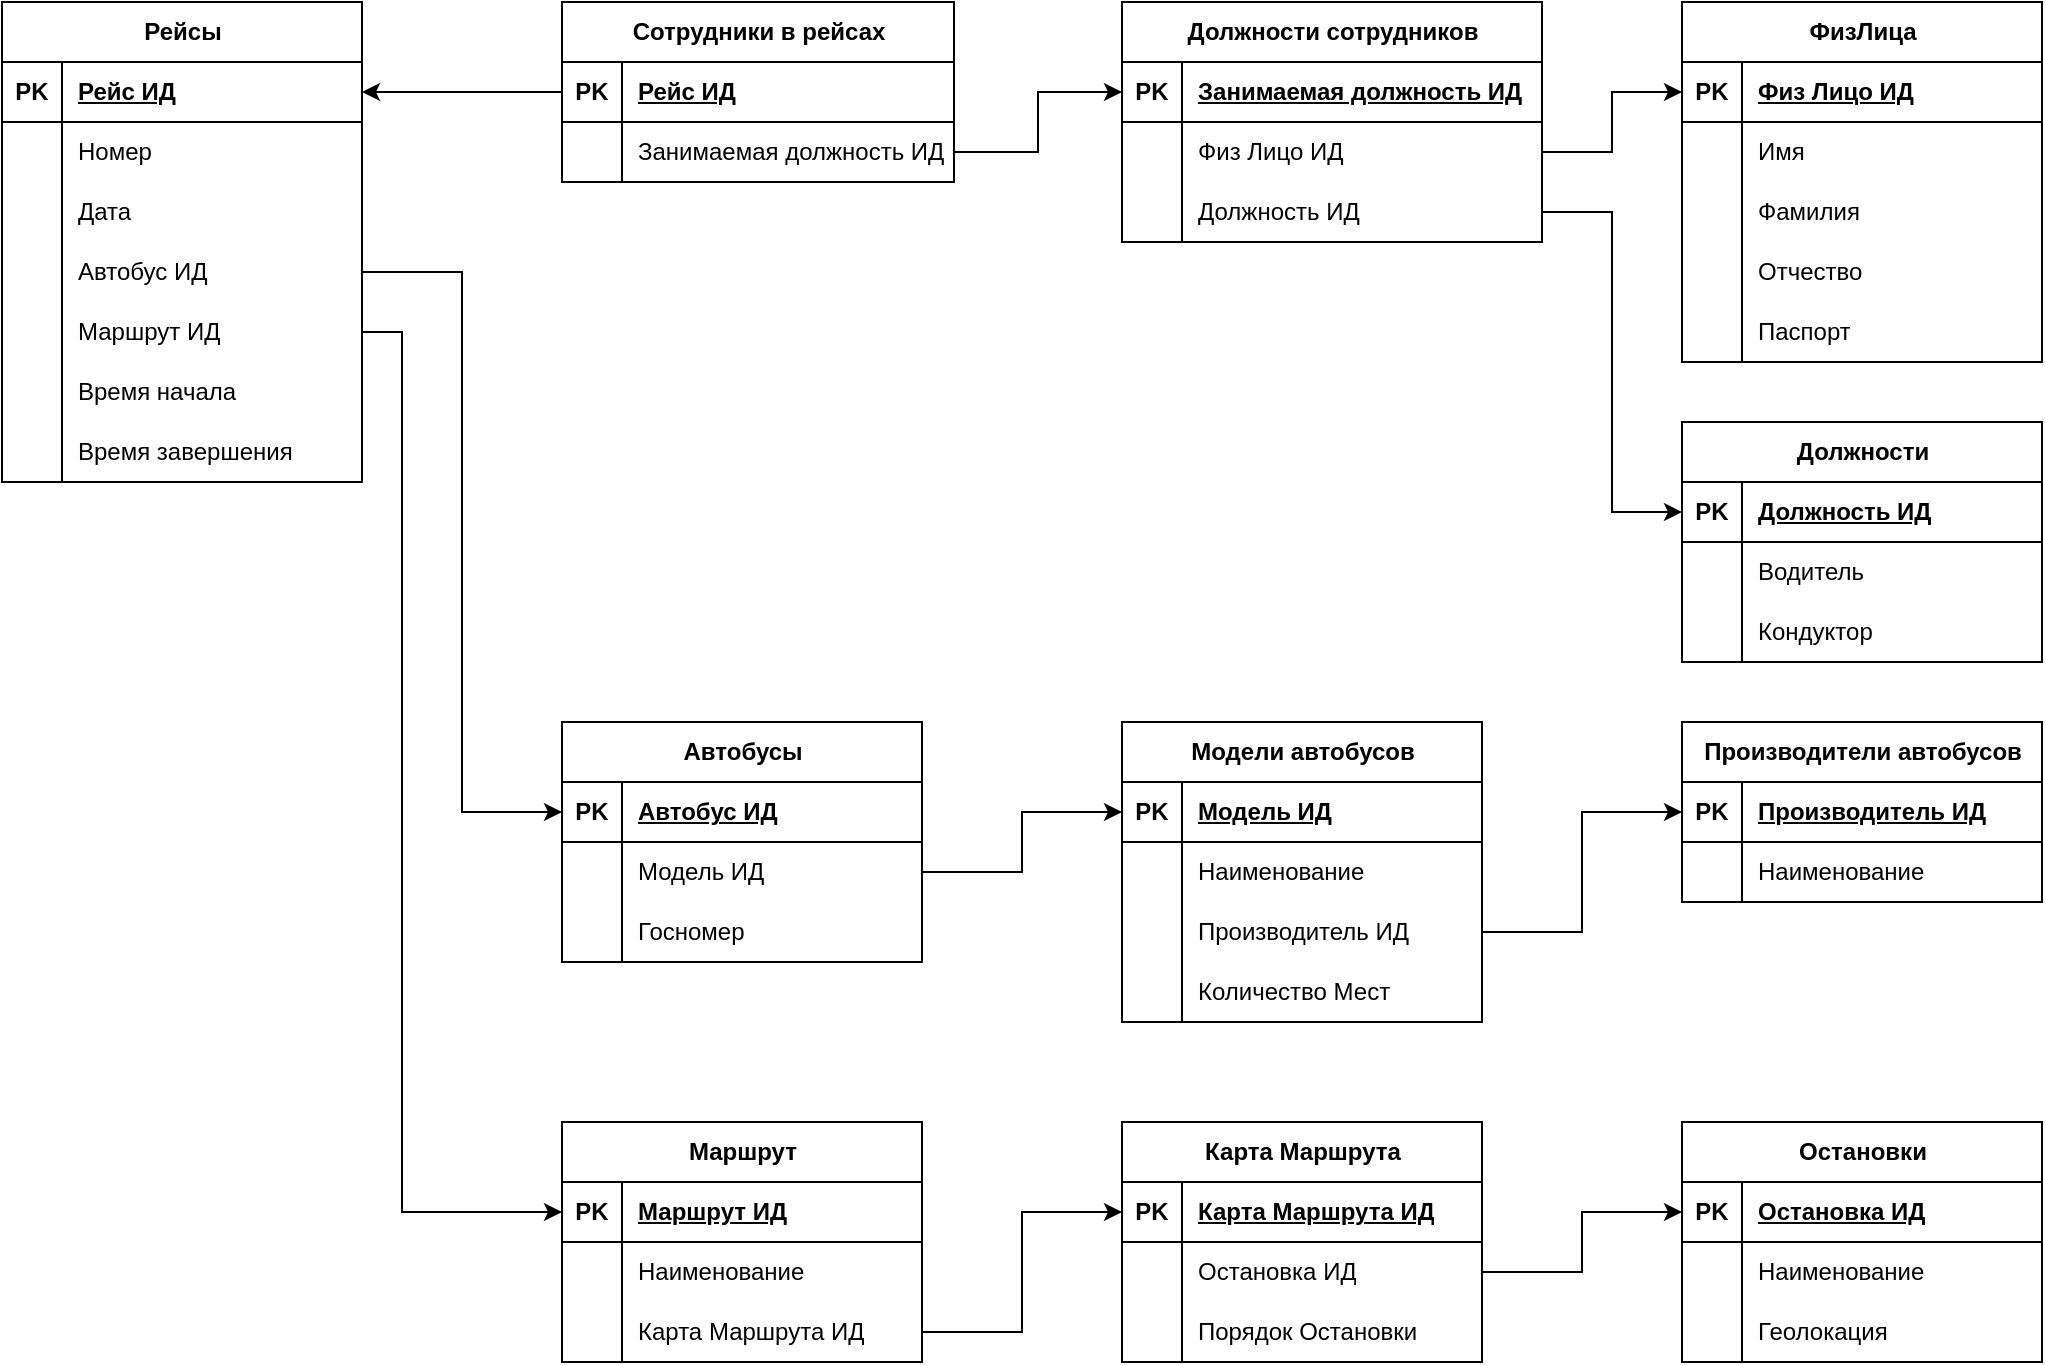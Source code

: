 <mxfile version="20.8.16" type="device"><diagram name="Страница 1" id="Lyb9Ntem3IWALzsY2za7"><mxGraphModel dx="1418" dy="828" grid="1" gridSize="10" guides="1" tooltips="1" connect="1" arrows="1" fold="1" page="1" pageScale="1" pageWidth="827" pageHeight="1169" math="0" shadow="0"><root><mxCell id="0"/><mxCell id="1" parent="0"/><mxCell id="iCgyYhSa85GqvUm29ks0-1" value="ФизЛица" style="shape=table;startSize=30;container=1;collapsible=1;childLayout=tableLayout;fixedRows=1;rowLines=0;fontStyle=1;align=center;resizeLast=1;html=1;" parent="1" vertex="1"><mxGeometry x="880" y="40" width="180" height="180" as="geometry"/></mxCell><mxCell id="iCgyYhSa85GqvUm29ks0-2" value="" style="shape=tableRow;horizontal=0;startSize=0;swimlaneHead=0;swimlaneBody=0;fillColor=none;collapsible=0;dropTarget=0;points=[[0,0.5],[1,0.5]];portConstraint=eastwest;top=0;left=0;right=0;bottom=1;" parent="iCgyYhSa85GqvUm29ks0-1" vertex="1"><mxGeometry y="30" width="180" height="30" as="geometry"/></mxCell><mxCell id="iCgyYhSa85GqvUm29ks0-3" value="PK" style="shape=partialRectangle;connectable=0;fillColor=none;top=0;left=0;bottom=0;right=0;fontStyle=1;overflow=hidden;whiteSpace=wrap;html=1;" parent="iCgyYhSa85GqvUm29ks0-2" vertex="1"><mxGeometry width="30" height="30" as="geometry"><mxRectangle width="30" height="30" as="alternateBounds"/></mxGeometry></mxCell><mxCell id="iCgyYhSa85GqvUm29ks0-4" value="Физ Лицо ИД" style="shape=partialRectangle;connectable=0;fillColor=none;top=0;left=0;bottom=0;right=0;align=left;spacingLeft=6;fontStyle=5;overflow=hidden;whiteSpace=wrap;html=1;" parent="iCgyYhSa85GqvUm29ks0-2" vertex="1"><mxGeometry x="30" width="150" height="30" as="geometry"><mxRectangle width="150" height="30" as="alternateBounds"/></mxGeometry></mxCell><mxCell id="iCgyYhSa85GqvUm29ks0-5" value="" style="shape=tableRow;horizontal=0;startSize=0;swimlaneHead=0;swimlaneBody=0;fillColor=none;collapsible=0;dropTarget=0;points=[[0,0.5],[1,0.5]];portConstraint=eastwest;top=0;left=0;right=0;bottom=0;" parent="iCgyYhSa85GqvUm29ks0-1" vertex="1"><mxGeometry y="60" width="180" height="30" as="geometry"/></mxCell><mxCell id="iCgyYhSa85GqvUm29ks0-6" value="" style="shape=partialRectangle;connectable=0;fillColor=none;top=0;left=0;bottom=0;right=0;editable=1;overflow=hidden;whiteSpace=wrap;html=1;" parent="iCgyYhSa85GqvUm29ks0-5" vertex="1"><mxGeometry width="30" height="30" as="geometry"><mxRectangle width="30" height="30" as="alternateBounds"/></mxGeometry></mxCell><mxCell id="iCgyYhSa85GqvUm29ks0-7" value="Имя" style="shape=partialRectangle;connectable=0;fillColor=none;top=0;left=0;bottom=0;right=0;align=left;spacingLeft=6;overflow=hidden;whiteSpace=wrap;html=1;" parent="iCgyYhSa85GqvUm29ks0-5" vertex="1"><mxGeometry x="30" width="150" height="30" as="geometry"><mxRectangle width="150" height="30" as="alternateBounds"/></mxGeometry></mxCell><mxCell id="iCgyYhSa85GqvUm29ks0-8" value="" style="shape=tableRow;horizontal=0;startSize=0;swimlaneHead=0;swimlaneBody=0;fillColor=none;collapsible=0;dropTarget=0;points=[[0,0.5],[1,0.5]];portConstraint=eastwest;top=0;left=0;right=0;bottom=0;" parent="iCgyYhSa85GqvUm29ks0-1" vertex="1"><mxGeometry y="90" width="180" height="30" as="geometry"/></mxCell><mxCell id="iCgyYhSa85GqvUm29ks0-9" value="" style="shape=partialRectangle;connectable=0;fillColor=none;top=0;left=0;bottom=0;right=0;editable=1;overflow=hidden;whiteSpace=wrap;html=1;" parent="iCgyYhSa85GqvUm29ks0-8" vertex="1"><mxGeometry width="30" height="30" as="geometry"><mxRectangle width="30" height="30" as="alternateBounds"/></mxGeometry></mxCell><mxCell id="iCgyYhSa85GqvUm29ks0-10" value="Фамилия" style="shape=partialRectangle;connectable=0;fillColor=none;top=0;left=0;bottom=0;right=0;align=left;spacingLeft=6;overflow=hidden;whiteSpace=wrap;html=1;" parent="iCgyYhSa85GqvUm29ks0-8" vertex="1"><mxGeometry x="30" width="150" height="30" as="geometry"><mxRectangle width="150" height="30" as="alternateBounds"/></mxGeometry></mxCell><mxCell id="iCgyYhSa85GqvUm29ks0-11" value="" style="shape=tableRow;horizontal=0;startSize=0;swimlaneHead=0;swimlaneBody=0;fillColor=none;collapsible=0;dropTarget=0;points=[[0,0.5],[1,0.5]];portConstraint=eastwest;top=0;left=0;right=0;bottom=0;" parent="iCgyYhSa85GqvUm29ks0-1" vertex="1"><mxGeometry y="120" width="180" height="30" as="geometry"/></mxCell><mxCell id="iCgyYhSa85GqvUm29ks0-12" value="" style="shape=partialRectangle;connectable=0;fillColor=none;top=0;left=0;bottom=0;right=0;editable=1;overflow=hidden;whiteSpace=wrap;html=1;" parent="iCgyYhSa85GqvUm29ks0-11" vertex="1"><mxGeometry width="30" height="30" as="geometry"><mxRectangle width="30" height="30" as="alternateBounds"/></mxGeometry></mxCell><mxCell id="iCgyYhSa85GqvUm29ks0-13" value="Отчество" style="shape=partialRectangle;connectable=0;fillColor=none;top=0;left=0;bottom=0;right=0;align=left;spacingLeft=6;overflow=hidden;whiteSpace=wrap;html=1;" parent="iCgyYhSa85GqvUm29ks0-11" vertex="1"><mxGeometry x="30" width="150" height="30" as="geometry"><mxRectangle width="150" height="30" as="alternateBounds"/></mxGeometry></mxCell><mxCell id="iCgyYhSa85GqvUm29ks0-248" value="" style="shape=tableRow;horizontal=0;startSize=0;swimlaneHead=0;swimlaneBody=0;fillColor=none;collapsible=0;dropTarget=0;points=[[0,0.5],[1,0.5]];portConstraint=eastwest;top=0;left=0;right=0;bottom=0;" parent="iCgyYhSa85GqvUm29ks0-1" vertex="1"><mxGeometry y="150" width="180" height="30" as="geometry"/></mxCell><mxCell id="iCgyYhSa85GqvUm29ks0-249" value="" style="shape=partialRectangle;connectable=0;fillColor=none;top=0;left=0;bottom=0;right=0;editable=1;overflow=hidden;whiteSpace=wrap;html=1;" parent="iCgyYhSa85GqvUm29ks0-248" vertex="1"><mxGeometry width="30" height="30" as="geometry"><mxRectangle width="30" height="30" as="alternateBounds"/></mxGeometry></mxCell><mxCell id="iCgyYhSa85GqvUm29ks0-250" value="Паспорт" style="shape=partialRectangle;connectable=0;fillColor=none;top=0;left=0;bottom=0;right=0;align=left;spacingLeft=6;overflow=hidden;whiteSpace=wrap;html=1;" parent="iCgyYhSa85GqvUm29ks0-248" vertex="1"><mxGeometry x="30" width="150" height="30" as="geometry"><mxRectangle width="150" height="30" as="alternateBounds"/></mxGeometry></mxCell><mxCell id="iCgyYhSa85GqvUm29ks0-14" value="Должности" style="shape=table;startSize=30;container=1;collapsible=1;childLayout=tableLayout;fixedRows=1;rowLines=0;fontStyle=1;align=center;resizeLast=1;html=1;" parent="1" vertex="1"><mxGeometry x="880" y="250" width="180" height="120" as="geometry"/></mxCell><mxCell id="iCgyYhSa85GqvUm29ks0-15" value="" style="shape=tableRow;horizontal=0;startSize=0;swimlaneHead=0;swimlaneBody=0;fillColor=none;collapsible=0;dropTarget=0;points=[[0,0.5],[1,0.5]];portConstraint=eastwest;top=0;left=0;right=0;bottom=1;" parent="iCgyYhSa85GqvUm29ks0-14" vertex="1"><mxGeometry y="30" width="180" height="30" as="geometry"/></mxCell><mxCell id="iCgyYhSa85GqvUm29ks0-16" value="PK" style="shape=partialRectangle;connectable=0;fillColor=none;top=0;left=0;bottom=0;right=0;fontStyle=1;overflow=hidden;whiteSpace=wrap;html=1;" parent="iCgyYhSa85GqvUm29ks0-15" vertex="1"><mxGeometry width="30" height="30" as="geometry"><mxRectangle width="30" height="30" as="alternateBounds"/></mxGeometry></mxCell><mxCell id="iCgyYhSa85GqvUm29ks0-17" value="Должность ИД" style="shape=partialRectangle;connectable=0;fillColor=none;top=0;left=0;bottom=0;right=0;align=left;spacingLeft=6;fontStyle=5;overflow=hidden;whiteSpace=wrap;html=1;" parent="iCgyYhSa85GqvUm29ks0-15" vertex="1"><mxGeometry x="30" width="150" height="30" as="geometry"><mxRectangle width="150" height="30" as="alternateBounds"/></mxGeometry></mxCell><mxCell id="iCgyYhSa85GqvUm29ks0-18" value="" style="shape=tableRow;horizontal=0;startSize=0;swimlaneHead=0;swimlaneBody=0;fillColor=none;collapsible=0;dropTarget=0;points=[[0,0.5],[1,0.5]];portConstraint=eastwest;top=0;left=0;right=0;bottom=0;" parent="iCgyYhSa85GqvUm29ks0-14" vertex="1"><mxGeometry y="60" width="180" height="30" as="geometry"/></mxCell><mxCell id="iCgyYhSa85GqvUm29ks0-19" value="" style="shape=partialRectangle;connectable=0;fillColor=none;top=0;left=0;bottom=0;right=0;editable=1;overflow=hidden;whiteSpace=wrap;html=1;" parent="iCgyYhSa85GqvUm29ks0-18" vertex="1"><mxGeometry width="30" height="30" as="geometry"><mxRectangle width="30" height="30" as="alternateBounds"/></mxGeometry></mxCell><mxCell id="iCgyYhSa85GqvUm29ks0-20" value="Водитель" style="shape=partialRectangle;connectable=0;fillColor=none;top=0;left=0;bottom=0;right=0;align=left;spacingLeft=6;overflow=hidden;whiteSpace=wrap;html=1;" parent="iCgyYhSa85GqvUm29ks0-18" vertex="1"><mxGeometry x="30" width="150" height="30" as="geometry"><mxRectangle width="150" height="30" as="alternateBounds"/></mxGeometry></mxCell><mxCell id="iCgyYhSa85GqvUm29ks0-21" value="" style="shape=tableRow;horizontal=0;startSize=0;swimlaneHead=0;swimlaneBody=0;fillColor=none;collapsible=0;dropTarget=0;points=[[0,0.5],[1,0.5]];portConstraint=eastwest;top=0;left=0;right=0;bottom=0;" parent="iCgyYhSa85GqvUm29ks0-14" vertex="1"><mxGeometry y="90" width="180" height="30" as="geometry"/></mxCell><mxCell id="iCgyYhSa85GqvUm29ks0-22" value="" style="shape=partialRectangle;connectable=0;fillColor=none;top=0;left=0;bottom=0;right=0;editable=1;overflow=hidden;whiteSpace=wrap;html=1;" parent="iCgyYhSa85GqvUm29ks0-21" vertex="1"><mxGeometry width="30" height="30" as="geometry"><mxRectangle width="30" height="30" as="alternateBounds"/></mxGeometry></mxCell><mxCell id="iCgyYhSa85GqvUm29ks0-23" value="Кондуктор" style="shape=partialRectangle;connectable=0;fillColor=none;top=0;left=0;bottom=0;right=0;align=left;spacingLeft=6;overflow=hidden;whiteSpace=wrap;html=1;" parent="iCgyYhSa85GqvUm29ks0-21" vertex="1"><mxGeometry x="30" width="150" height="30" as="geometry"><mxRectangle width="150" height="30" as="alternateBounds"/></mxGeometry></mxCell><mxCell id="iCgyYhSa85GqvUm29ks0-57" value="Автобусы" style="shape=table;startSize=30;container=1;collapsible=1;childLayout=tableLayout;fixedRows=1;rowLines=0;fontStyle=1;align=center;resizeLast=1;html=1;" parent="1" vertex="1"><mxGeometry x="320" y="400" width="180" height="120" as="geometry"/></mxCell><mxCell id="iCgyYhSa85GqvUm29ks0-58" value="" style="shape=tableRow;horizontal=0;startSize=0;swimlaneHead=0;swimlaneBody=0;fillColor=none;collapsible=0;dropTarget=0;points=[[0,0.5],[1,0.5]];portConstraint=eastwest;top=0;left=0;right=0;bottom=1;" parent="iCgyYhSa85GqvUm29ks0-57" vertex="1"><mxGeometry y="30" width="180" height="30" as="geometry"/></mxCell><mxCell id="iCgyYhSa85GqvUm29ks0-59" value="PK" style="shape=partialRectangle;connectable=0;fillColor=none;top=0;left=0;bottom=0;right=0;fontStyle=1;overflow=hidden;whiteSpace=wrap;html=1;" parent="iCgyYhSa85GqvUm29ks0-58" vertex="1"><mxGeometry width="30" height="30" as="geometry"><mxRectangle width="30" height="30" as="alternateBounds"/></mxGeometry></mxCell><mxCell id="iCgyYhSa85GqvUm29ks0-60" value="Автобус ИД" style="shape=partialRectangle;connectable=0;fillColor=none;top=0;left=0;bottom=0;right=0;align=left;spacingLeft=6;fontStyle=5;overflow=hidden;whiteSpace=wrap;html=1;" parent="iCgyYhSa85GqvUm29ks0-58" vertex="1"><mxGeometry x="30" width="150" height="30" as="geometry"><mxRectangle width="150" height="30" as="alternateBounds"/></mxGeometry></mxCell><mxCell id="iCgyYhSa85GqvUm29ks0-61" value="" style="shape=tableRow;horizontal=0;startSize=0;swimlaneHead=0;swimlaneBody=0;fillColor=none;collapsible=0;dropTarget=0;points=[[0,0.5],[1,0.5]];portConstraint=eastwest;top=0;left=0;right=0;bottom=0;" parent="iCgyYhSa85GqvUm29ks0-57" vertex="1"><mxGeometry y="60" width="180" height="30" as="geometry"/></mxCell><mxCell id="iCgyYhSa85GqvUm29ks0-62" value="" style="shape=partialRectangle;connectable=0;fillColor=none;top=0;left=0;bottom=0;right=0;editable=1;overflow=hidden;whiteSpace=wrap;html=1;" parent="iCgyYhSa85GqvUm29ks0-61" vertex="1"><mxGeometry width="30" height="30" as="geometry"><mxRectangle width="30" height="30" as="alternateBounds"/></mxGeometry></mxCell><mxCell id="iCgyYhSa85GqvUm29ks0-63" value="Модель ИД" style="shape=partialRectangle;connectable=0;fillColor=none;top=0;left=0;bottom=0;right=0;align=left;spacingLeft=6;overflow=hidden;whiteSpace=wrap;html=1;" parent="iCgyYhSa85GqvUm29ks0-61" vertex="1"><mxGeometry x="30" width="150" height="30" as="geometry"><mxRectangle width="150" height="30" as="alternateBounds"/></mxGeometry></mxCell><mxCell id="iCgyYhSa85GqvUm29ks0-64" value="" style="shape=tableRow;horizontal=0;startSize=0;swimlaneHead=0;swimlaneBody=0;fillColor=none;collapsible=0;dropTarget=0;points=[[0,0.5],[1,0.5]];portConstraint=eastwest;top=0;left=0;right=0;bottom=0;" parent="iCgyYhSa85GqvUm29ks0-57" vertex="1"><mxGeometry y="90" width="180" height="30" as="geometry"/></mxCell><mxCell id="iCgyYhSa85GqvUm29ks0-65" value="" style="shape=partialRectangle;connectable=0;fillColor=none;top=0;left=0;bottom=0;right=0;editable=1;overflow=hidden;whiteSpace=wrap;html=1;" parent="iCgyYhSa85GqvUm29ks0-64" vertex="1"><mxGeometry width="30" height="30" as="geometry"><mxRectangle width="30" height="30" as="alternateBounds"/></mxGeometry></mxCell><mxCell id="iCgyYhSa85GqvUm29ks0-66" value="Госномер" style="shape=partialRectangle;connectable=0;fillColor=none;top=0;left=0;bottom=0;right=0;align=left;spacingLeft=6;overflow=hidden;whiteSpace=wrap;html=1;" parent="iCgyYhSa85GqvUm29ks0-64" vertex="1"><mxGeometry x="30" width="150" height="30" as="geometry"><mxRectangle width="150" height="30" as="alternateBounds"/></mxGeometry></mxCell><mxCell id="iCgyYhSa85GqvUm29ks0-85" value="Модели автобусов" style="shape=table;startSize=30;container=1;collapsible=1;childLayout=tableLayout;fixedRows=1;rowLines=0;fontStyle=1;align=center;resizeLast=1;html=1;" parent="1" vertex="1"><mxGeometry x="600" y="400" width="180" height="150" as="geometry"/></mxCell><mxCell id="iCgyYhSa85GqvUm29ks0-86" value="" style="shape=tableRow;horizontal=0;startSize=0;swimlaneHead=0;swimlaneBody=0;fillColor=none;collapsible=0;dropTarget=0;points=[[0,0.5],[1,0.5]];portConstraint=eastwest;top=0;left=0;right=0;bottom=1;" parent="iCgyYhSa85GqvUm29ks0-85" vertex="1"><mxGeometry y="30" width="180" height="30" as="geometry"/></mxCell><mxCell id="iCgyYhSa85GqvUm29ks0-87" value="PK" style="shape=partialRectangle;connectable=0;fillColor=none;top=0;left=0;bottom=0;right=0;fontStyle=1;overflow=hidden;whiteSpace=wrap;html=1;" parent="iCgyYhSa85GqvUm29ks0-86" vertex="1"><mxGeometry width="30" height="30" as="geometry"><mxRectangle width="30" height="30" as="alternateBounds"/></mxGeometry></mxCell><mxCell id="iCgyYhSa85GqvUm29ks0-88" value="Модель ИД" style="shape=partialRectangle;connectable=0;fillColor=none;top=0;left=0;bottom=0;right=0;align=left;spacingLeft=6;fontStyle=5;overflow=hidden;whiteSpace=wrap;html=1;" parent="iCgyYhSa85GqvUm29ks0-86" vertex="1"><mxGeometry x="30" width="150" height="30" as="geometry"><mxRectangle width="150" height="30" as="alternateBounds"/></mxGeometry></mxCell><mxCell id="iCgyYhSa85GqvUm29ks0-89" value="" style="shape=tableRow;horizontal=0;startSize=0;swimlaneHead=0;swimlaneBody=0;fillColor=none;collapsible=0;dropTarget=0;points=[[0,0.5],[1,0.5]];portConstraint=eastwest;top=0;left=0;right=0;bottom=0;" parent="iCgyYhSa85GqvUm29ks0-85" vertex="1"><mxGeometry y="60" width="180" height="30" as="geometry"/></mxCell><mxCell id="iCgyYhSa85GqvUm29ks0-90" value="" style="shape=partialRectangle;connectable=0;fillColor=none;top=0;left=0;bottom=0;right=0;editable=1;overflow=hidden;whiteSpace=wrap;html=1;" parent="iCgyYhSa85GqvUm29ks0-89" vertex="1"><mxGeometry width="30" height="30" as="geometry"><mxRectangle width="30" height="30" as="alternateBounds"/></mxGeometry></mxCell><mxCell id="iCgyYhSa85GqvUm29ks0-91" value="Наименование" style="shape=partialRectangle;connectable=0;fillColor=none;top=0;left=0;bottom=0;right=0;align=left;spacingLeft=6;overflow=hidden;whiteSpace=wrap;html=1;" parent="iCgyYhSa85GqvUm29ks0-89" vertex="1"><mxGeometry x="30" width="150" height="30" as="geometry"><mxRectangle width="150" height="30" as="alternateBounds"/></mxGeometry></mxCell><mxCell id="iCgyYhSa85GqvUm29ks0-92" value="" style="shape=tableRow;horizontal=0;startSize=0;swimlaneHead=0;swimlaneBody=0;fillColor=none;collapsible=0;dropTarget=0;points=[[0,0.5],[1,0.5]];portConstraint=eastwest;top=0;left=0;right=0;bottom=0;" parent="iCgyYhSa85GqvUm29ks0-85" vertex="1"><mxGeometry y="90" width="180" height="30" as="geometry"/></mxCell><mxCell id="iCgyYhSa85GqvUm29ks0-93" value="" style="shape=partialRectangle;connectable=0;fillColor=none;top=0;left=0;bottom=0;right=0;editable=1;overflow=hidden;whiteSpace=wrap;html=1;" parent="iCgyYhSa85GqvUm29ks0-92" vertex="1"><mxGeometry width="30" height="30" as="geometry"><mxRectangle width="30" height="30" as="alternateBounds"/></mxGeometry></mxCell><mxCell id="iCgyYhSa85GqvUm29ks0-94" value="Производитель ИД" style="shape=partialRectangle;connectable=0;fillColor=none;top=0;left=0;bottom=0;right=0;align=left;spacingLeft=6;overflow=hidden;whiteSpace=wrap;html=1;" parent="iCgyYhSa85GqvUm29ks0-92" vertex="1"><mxGeometry x="30" width="150" height="30" as="geometry"><mxRectangle width="150" height="30" as="alternateBounds"/></mxGeometry></mxCell><mxCell id="iCgyYhSa85GqvUm29ks0-95" value="" style="shape=tableRow;horizontal=0;startSize=0;swimlaneHead=0;swimlaneBody=0;fillColor=none;collapsible=0;dropTarget=0;points=[[0,0.5],[1,0.5]];portConstraint=eastwest;top=0;left=0;right=0;bottom=0;" parent="iCgyYhSa85GqvUm29ks0-85" vertex="1"><mxGeometry y="120" width="180" height="30" as="geometry"/></mxCell><mxCell id="iCgyYhSa85GqvUm29ks0-96" value="" style="shape=partialRectangle;connectable=0;fillColor=none;top=0;left=0;bottom=0;right=0;editable=1;overflow=hidden;whiteSpace=wrap;html=1;" parent="iCgyYhSa85GqvUm29ks0-95" vertex="1"><mxGeometry width="30" height="30" as="geometry"><mxRectangle width="30" height="30" as="alternateBounds"/></mxGeometry></mxCell><mxCell id="iCgyYhSa85GqvUm29ks0-97" value="Количество Мест" style="shape=partialRectangle;connectable=0;fillColor=none;top=0;left=0;bottom=0;right=0;align=left;spacingLeft=6;overflow=hidden;whiteSpace=wrap;html=1;" parent="iCgyYhSa85GqvUm29ks0-95" vertex="1"><mxGeometry x="30" width="150" height="30" as="geometry"><mxRectangle width="150" height="30" as="alternateBounds"/></mxGeometry></mxCell><mxCell id="iCgyYhSa85GqvUm29ks0-98" value="Производители автобусов" style="shape=table;startSize=30;container=1;collapsible=1;childLayout=tableLayout;fixedRows=1;rowLines=0;fontStyle=1;align=center;resizeLast=1;html=1;" parent="1" vertex="1"><mxGeometry x="880" y="400" width="180" height="90" as="geometry"/></mxCell><mxCell id="iCgyYhSa85GqvUm29ks0-99" value="" style="shape=tableRow;horizontal=0;startSize=0;swimlaneHead=0;swimlaneBody=0;fillColor=none;collapsible=0;dropTarget=0;points=[[0,0.5],[1,0.5]];portConstraint=eastwest;top=0;left=0;right=0;bottom=1;" parent="iCgyYhSa85GqvUm29ks0-98" vertex="1"><mxGeometry y="30" width="180" height="30" as="geometry"/></mxCell><mxCell id="iCgyYhSa85GqvUm29ks0-100" value="PK" style="shape=partialRectangle;connectable=0;fillColor=none;top=0;left=0;bottom=0;right=0;fontStyle=1;overflow=hidden;whiteSpace=wrap;html=1;" parent="iCgyYhSa85GqvUm29ks0-99" vertex="1"><mxGeometry width="30" height="30" as="geometry"><mxRectangle width="30" height="30" as="alternateBounds"/></mxGeometry></mxCell><mxCell id="iCgyYhSa85GqvUm29ks0-101" value="Производитель ИД" style="shape=partialRectangle;connectable=0;fillColor=none;top=0;left=0;bottom=0;right=0;align=left;spacingLeft=6;fontStyle=5;overflow=hidden;whiteSpace=wrap;html=1;" parent="iCgyYhSa85GqvUm29ks0-99" vertex="1"><mxGeometry x="30" width="150" height="30" as="geometry"><mxRectangle width="150" height="30" as="alternateBounds"/></mxGeometry></mxCell><mxCell id="iCgyYhSa85GqvUm29ks0-102" value="" style="shape=tableRow;horizontal=0;startSize=0;swimlaneHead=0;swimlaneBody=0;fillColor=none;collapsible=0;dropTarget=0;points=[[0,0.5],[1,0.5]];portConstraint=eastwest;top=0;left=0;right=0;bottom=0;" parent="iCgyYhSa85GqvUm29ks0-98" vertex="1"><mxGeometry y="60" width="180" height="30" as="geometry"/></mxCell><mxCell id="iCgyYhSa85GqvUm29ks0-103" value="" style="shape=partialRectangle;connectable=0;fillColor=none;top=0;left=0;bottom=0;right=0;editable=1;overflow=hidden;whiteSpace=wrap;html=1;" parent="iCgyYhSa85GqvUm29ks0-102" vertex="1"><mxGeometry width="30" height="30" as="geometry"><mxRectangle width="30" height="30" as="alternateBounds"/></mxGeometry></mxCell><mxCell id="iCgyYhSa85GqvUm29ks0-104" value="Наименование" style="shape=partialRectangle;connectable=0;fillColor=none;top=0;left=0;bottom=0;right=0;align=left;spacingLeft=6;overflow=hidden;whiteSpace=wrap;html=1;" parent="iCgyYhSa85GqvUm29ks0-102" vertex="1"><mxGeometry x="30" width="150" height="30" as="geometry"><mxRectangle width="150" height="30" as="alternateBounds"/></mxGeometry></mxCell><mxCell id="iCgyYhSa85GqvUm29ks0-114" value="Должности сотрудников" style="shape=table;startSize=30;container=1;collapsible=1;childLayout=tableLayout;fixedRows=1;rowLines=0;fontStyle=1;align=center;resizeLast=1;html=1;" parent="1" vertex="1"><mxGeometry x="600" y="40" width="210" height="120" as="geometry"/></mxCell><mxCell id="iCgyYhSa85GqvUm29ks0-115" value="" style="shape=tableRow;horizontal=0;startSize=0;swimlaneHead=0;swimlaneBody=0;fillColor=none;collapsible=0;dropTarget=0;points=[[0,0.5],[1,0.5]];portConstraint=eastwest;top=0;left=0;right=0;bottom=1;" parent="iCgyYhSa85GqvUm29ks0-114" vertex="1"><mxGeometry y="30" width="210" height="30" as="geometry"/></mxCell><mxCell id="iCgyYhSa85GqvUm29ks0-116" value="PK" style="shape=partialRectangle;connectable=0;fillColor=none;top=0;left=0;bottom=0;right=0;fontStyle=1;overflow=hidden;whiteSpace=wrap;html=1;" parent="iCgyYhSa85GqvUm29ks0-115" vertex="1"><mxGeometry width="30" height="30" as="geometry"><mxRectangle width="30" height="30" as="alternateBounds"/></mxGeometry></mxCell><mxCell id="iCgyYhSa85GqvUm29ks0-117" value="Занимаемая должность ИД" style="shape=partialRectangle;connectable=0;fillColor=none;top=0;left=0;bottom=0;right=0;align=left;spacingLeft=6;fontStyle=5;overflow=hidden;whiteSpace=wrap;html=1;" parent="iCgyYhSa85GqvUm29ks0-115" vertex="1"><mxGeometry x="30" width="180" height="30" as="geometry"><mxRectangle width="180" height="30" as="alternateBounds"/></mxGeometry></mxCell><mxCell id="iCgyYhSa85GqvUm29ks0-121" value="" style="shape=tableRow;horizontal=0;startSize=0;swimlaneHead=0;swimlaneBody=0;fillColor=none;collapsible=0;dropTarget=0;points=[[0,0.5],[1,0.5]];portConstraint=eastwest;top=0;left=0;right=0;bottom=0;" parent="iCgyYhSa85GqvUm29ks0-114" vertex="1"><mxGeometry y="60" width="210" height="30" as="geometry"/></mxCell><mxCell id="iCgyYhSa85GqvUm29ks0-122" value="" style="shape=partialRectangle;connectable=0;fillColor=none;top=0;left=0;bottom=0;right=0;editable=1;overflow=hidden;whiteSpace=wrap;html=1;" parent="iCgyYhSa85GqvUm29ks0-121" vertex="1"><mxGeometry width="30" height="30" as="geometry"><mxRectangle width="30" height="30" as="alternateBounds"/></mxGeometry></mxCell><mxCell id="iCgyYhSa85GqvUm29ks0-123" value="Физ Лицо ИД" style="shape=partialRectangle;connectable=0;fillColor=none;top=0;left=0;bottom=0;right=0;align=left;spacingLeft=6;overflow=hidden;whiteSpace=wrap;html=1;" parent="iCgyYhSa85GqvUm29ks0-121" vertex="1"><mxGeometry x="30" width="180" height="30" as="geometry"><mxRectangle width="180" height="30" as="alternateBounds"/></mxGeometry></mxCell><mxCell id="KaCDfSq7M80Gm4jpYk1b-12" value="" style="shape=tableRow;horizontal=0;startSize=0;swimlaneHead=0;swimlaneBody=0;fillColor=none;collapsible=0;dropTarget=0;points=[[0,0.5],[1,0.5]];portConstraint=eastwest;top=0;left=0;right=0;bottom=0;" vertex="1" parent="iCgyYhSa85GqvUm29ks0-114"><mxGeometry y="90" width="210" height="30" as="geometry"/></mxCell><mxCell id="KaCDfSq7M80Gm4jpYk1b-13" value="" style="shape=partialRectangle;connectable=0;fillColor=none;top=0;left=0;bottom=0;right=0;editable=1;overflow=hidden;whiteSpace=wrap;html=1;" vertex="1" parent="KaCDfSq7M80Gm4jpYk1b-12"><mxGeometry width="30" height="30" as="geometry"><mxRectangle width="30" height="30" as="alternateBounds"/></mxGeometry></mxCell><mxCell id="KaCDfSq7M80Gm4jpYk1b-14" value="Должность ИД" style="shape=partialRectangle;connectable=0;fillColor=none;top=0;left=0;bottom=0;right=0;align=left;spacingLeft=6;overflow=hidden;whiteSpace=wrap;html=1;" vertex="1" parent="KaCDfSq7M80Gm4jpYk1b-12"><mxGeometry x="30" width="180" height="30" as="geometry"><mxRectangle width="180" height="30" as="alternateBounds"/></mxGeometry></mxCell><mxCell id="iCgyYhSa85GqvUm29ks0-146" value="Маршрут" style="shape=table;startSize=30;container=1;collapsible=1;childLayout=tableLayout;fixedRows=1;rowLines=0;fontStyle=1;align=center;resizeLast=1;html=1;" parent="1" vertex="1"><mxGeometry x="320" y="600" width="180" height="120" as="geometry"/></mxCell><mxCell id="iCgyYhSa85GqvUm29ks0-147" value="" style="shape=tableRow;horizontal=0;startSize=0;swimlaneHead=0;swimlaneBody=0;fillColor=none;collapsible=0;dropTarget=0;points=[[0,0.5],[1,0.5]];portConstraint=eastwest;top=0;left=0;right=0;bottom=1;" parent="iCgyYhSa85GqvUm29ks0-146" vertex="1"><mxGeometry y="30" width="180" height="30" as="geometry"/></mxCell><mxCell id="iCgyYhSa85GqvUm29ks0-148" value="PK" style="shape=partialRectangle;connectable=0;fillColor=none;top=0;left=0;bottom=0;right=0;fontStyle=1;overflow=hidden;whiteSpace=wrap;html=1;" parent="iCgyYhSa85GqvUm29ks0-147" vertex="1"><mxGeometry width="30" height="30" as="geometry"><mxRectangle width="30" height="30" as="alternateBounds"/></mxGeometry></mxCell><mxCell id="iCgyYhSa85GqvUm29ks0-149" value="Маршрут ИД" style="shape=partialRectangle;connectable=0;fillColor=none;top=0;left=0;bottom=0;right=0;align=left;spacingLeft=6;fontStyle=5;overflow=hidden;whiteSpace=wrap;html=1;" parent="iCgyYhSa85GqvUm29ks0-147" vertex="1"><mxGeometry x="30" width="150" height="30" as="geometry"><mxRectangle width="150" height="30" as="alternateBounds"/></mxGeometry></mxCell><mxCell id="iCgyYhSa85GqvUm29ks0-150" value="" style="shape=tableRow;horizontal=0;startSize=0;swimlaneHead=0;swimlaneBody=0;fillColor=none;collapsible=0;dropTarget=0;points=[[0,0.5],[1,0.5]];portConstraint=eastwest;top=0;left=0;right=0;bottom=0;" parent="iCgyYhSa85GqvUm29ks0-146" vertex="1"><mxGeometry y="60" width="180" height="30" as="geometry"/></mxCell><mxCell id="iCgyYhSa85GqvUm29ks0-151" value="" style="shape=partialRectangle;connectable=0;fillColor=none;top=0;left=0;bottom=0;right=0;editable=1;overflow=hidden;whiteSpace=wrap;html=1;" parent="iCgyYhSa85GqvUm29ks0-150" vertex="1"><mxGeometry width="30" height="30" as="geometry"><mxRectangle width="30" height="30" as="alternateBounds"/></mxGeometry></mxCell><mxCell id="iCgyYhSa85GqvUm29ks0-152" value="Наименование" style="shape=partialRectangle;connectable=0;fillColor=none;top=0;left=0;bottom=0;right=0;align=left;spacingLeft=6;overflow=hidden;whiteSpace=wrap;html=1;" parent="iCgyYhSa85GqvUm29ks0-150" vertex="1"><mxGeometry x="30" width="150" height="30" as="geometry"><mxRectangle width="150" height="30" as="alternateBounds"/></mxGeometry></mxCell><mxCell id="iCgyYhSa85GqvUm29ks0-195" value="" style="shape=tableRow;horizontal=0;startSize=0;swimlaneHead=0;swimlaneBody=0;fillColor=none;collapsible=0;dropTarget=0;points=[[0,0.5],[1,0.5]];portConstraint=eastwest;top=0;left=0;right=0;bottom=0;" parent="iCgyYhSa85GqvUm29ks0-146" vertex="1"><mxGeometry y="90" width="180" height="30" as="geometry"/></mxCell><mxCell id="iCgyYhSa85GqvUm29ks0-196" value="" style="shape=partialRectangle;connectable=0;fillColor=none;top=0;left=0;bottom=0;right=0;editable=1;overflow=hidden;whiteSpace=wrap;html=1;" parent="iCgyYhSa85GqvUm29ks0-195" vertex="1"><mxGeometry width="30" height="30" as="geometry"><mxRectangle width="30" height="30" as="alternateBounds"/></mxGeometry></mxCell><mxCell id="iCgyYhSa85GqvUm29ks0-197" value="Карта Маршрута ИД" style="shape=partialRectangle;connectable=0;fillColor=none;top=0;left=0;bottom=0;right=0;align=left;spacingLeft=6;overflow=hidden;whiteSpace=wrap;html=1;" parent="iCgyYhSa85GqvUm29ks0-195" vertex="1"><mxGeometry x="30" width="150" height="30" as="geometry"><mxRectangle width="150" height="30" as="alternateBounds"/></mxGeometry></mxCell><mxCell id="iCgyYhSa85GqvUm29ks0-166" value="Карта Маршрута" style="shape=table;startSize=30;container=1;collapsible=1;childLayout=tableLayout;fixedRows=1;rowLines=0;fontStyle=1;align=center;resizeLast=1;html=1;" parent="1" vertex="1"><mxGeometry x="600" y="600" width="180" height="120" as="geometry"/></mxCell><mxCell id="iCgyYhSa85GqvUm29ks0-167" value="" style="shape=tableRow;horizontal=0;startSize=0;swimlaneHead=0;swimlaneBody=0;fillColor=none;collapsible=0;dropTarget=0;points=[[0,0.5],[1,0.5]];portConstraint=eastwest;top=0;left=0;right=0;bottom=1;" parent="iCgyYhSa85GqvUm29ks0-166" vertex="1"><mxGeometry y="30" width="180" height="30" as="geometry"/></mxCell><mxCell id="iCgyYhSa85GqvUm29ks0-168" value="PK" style="shape=partialRectangle;connectable=0;fillColor=none;top=0;left=0;bottom=0;right=0;fontStyle=1;overflow=hidden;whiteSpace=wrap;html=1;" parent="iCgyYhSa85GqvUm29ks0-167" vertex="1"><mxGeometry width="30" height="30" as="geometry"><mxRectangle width="30" height="30" as="alternateBounds"/></mxGeometry></mxCell><mxCell id="iCgyYhSa85GqvUm29ks0-169" value="Карта Маршрута ИД" style="shape=partialRectangle;connectable=0;fillColor=none;top=0;left=0;bottom=0;right=0;align=left;spacingLeft=6;fontStyle=5;overflow=hidden;whiteSpace=wrap;html=1;" parent="iCgyYhSa85GqvUm29ks0-167" vertex="1"><mxGeometry x="30" width="150" height="30" as="geometry"><mxRectangle width="150" height="30" as="alternateBounds"/></mxGeometry></mxCell><mxCell id="iCgyYhSa85GqvUm29ks0-170" value="" style="shape=tableRow;horizontal=0;startSize=0;swimlaneHead=0;swimlaneBody=0;fillColor=none;collapsible=0;dropTarget=0;points=[[0,0.5],[1,0.5]];portConstraint=eastwest;top=0;left=0;right=0;bottom=0;" parent="iCgyYhSa85GqvUm29ks0-166" vertex="1"><mxGeometry y="60" width="180" height="30" as="geometry"/></mxCell><mxCell id="iCgyYhSa85GqvUm29ks0-171" value="" style="shape=partialRectangle;connectable=0;fillColor=none;top=0;left=0;bottom=0;right=0;editable=1;overflow=hidden;whiteSpace=wrap;html=1;" parent="iCgyYhSa85GqvUm29ks0-170" vertex="1"><mxGeometry width="30" height="30" as="geometry"><mxRectangle width="30" height="30" as="alternateBounds"/></mxGeometry></mxCell><mxCell id="iCgyYhSa85GqvUm29ks0-172" value="Остановка ИД" style="shape=partialRectangle;connectable=0;fillColor=none;top=0;left=0;bottom=0;right=0;align=left;spacingLeft=6;overflow=hidden;whiteSpace=wrap;html=1;" parent="iCgyYhSa85GqvUm29ks0-170" vertex="1"><mxGeometry x="30" width="150" height="30" as="geometry"><mxRectangle width="150" height="30" as="alternateBounds"/></mxGeometry></mxCell><mxCell id="iCgyYhSa85GqvUm29ks0-173" value="" style="shape=tableRow;horizontal=0;startSize=0;swimlaneHead=0;swimlaneBody=0;fillColor=none;collapsible=0;dropTarget=0;points=[[0,0.5],[1,0.5]];portConstraint=eastwest;top=0;left=0;right=0;bottom=0;" parent="iCgyYhSa85GqvUm29ks0-166" vertex="1"><mxGeometry y="90" width="180" height="30" as="geometry"/></mxCell><mxCell id="iCgyYhSa85GqvUm29ks0-174" value="" style="shape=partialRectangle;connectable=0;fillColor=none;top=0;left=0;bottom=0;right=0;editable=1;overflow=hidden;whiteSpace=wrap;html=1;" parent="iCgyYhSa85GqvUm29ks0-173" vertex="1"><mxGeometry width="30" height="30" as="geometry"><mxRectangle width="30" height="30" as="alternateBounds"/></mxGeometry></mxCell><mxCell id="iCgyYhSa85GqvUm29ks0-175" value="Порядок Остановки" style="shape=partialRectangle;connectable=0;fillColor=none;top=0;left=0;bottom=0;right=0;align=left;spacingLeft=6;overflow=hidden;whiteSpace=wrap;html=1;" parent="iCgyYhSa85GqvUm29ks0-173" vertex="1"><mxGeometry x="30" width="150" height="30" as="geometry"><mxRectangle width="150" height="30" as="alternateBounds"/></mxGeometry></mxCell><mxCell id="iCgyYhSa85GqvUm29ks0-200" value="Рейсы" style="shape=table;startSize=30;container=1;collapsible=1;childLayout=tableLayout;fixedRows=1;rowLines=0;fontStyle=1;align=center;resizeLast=1;html=1;" parent="1" vertex="1"><mxGeometry x="40" y="40" width="180" height="240" as="geometry"/></mxCell><mxCell id="iCgyYhSa85GqvUm29ks0-201" value="" style="shape=tableRow;horizontal=0;startSize=0;swimlaneHead=0;swimlaneBody=0;fillColor=none;collapsible=0;dropTarget=0;points=[[0,0.5],[1,0.5]];portConstraint=eastwest;top=0;left=0;right=0;bottom=1;" parent="iCgyYhSa85GqvUm29ks0-200" vertex="1"><mxGeometry y="30" width="180" height="30" as="geometry"/></mxCell><mxCell id="iCgyYhSa85GqvUm29ks0-202" value="PK" style="shape=partialRectangle;connectable=0;fillColor=none;top=0;left=0;bottom=0;right=0;fontStyle=1;overflow=hidden;whiteSpace=wrap;html=1;" parent="iCgyYhSa85GqvUm29ks0-201" vertex="1"><mxGeometry width="30" height="30" as="geometry"><mxRectangle width="30" height="30" as="alternateBounds"/></mxGeometry></mxCell><mxCell id="iCgyYhSa85GqvUm29ks0-203" value="Рейс ИД" style="shape=partialRectangle;connectable=0;fillColor=none;top=0;left=0;bottom=0;right=0;align=left;spacingLeft=6;fontStyle=5;overflow=hidden;whiteSpace=wrap;html=1;" parent="iCgyYhSa85GqvUm29ks0-201" vertex="1"><mxGeometry x="30" width="150" height="30" as="geometry"><mxRectangle width="150" height="30" as="alternateBounds"/></mxGeometry></mxCell><mxCell id="iCgyYhSa85GqvUm29ks0-204" value="" style="shape=tableRow;horizontal=0;startSize=0;swimlaneHead=0;swimlaneBody=0;fillColor=none;collapsible=0;dropTarget=0;points=[[0,0.5],[1,0.5]];portConstraint=eastwest;top=0;left=0;right=0;bottom=0;" parent="iCgyYhSa85GqvUm29ks0-200" vertex="1"><mxGeometry y="60" width="180" height="30" as="geometry"/></mxCell><mxCell id="iCgyYhSa85GqvUm29ks0-205" value="" style="shape=partialRectangle;connectable=0;fillColor=none;top=0;left=0;bottom=0;right=0;editable=1;overflow=hidden;whiteSpace=wrap;html=1;" parent="iCgyYhSa85GqvUm29ks0-204" vertex="1"><mxGeometry width="30" height="30" as="geometry"><mxRectangle width="30" height="30" as="alternateBounds"/></mxGeometry></mxCell><mxCell id="iCgyYhSa85GqvUm29ks0-206" value="Номер" style="shape=partialRectangle;connectable=0;fillColor=none;top=0;left=0;bottom=0;right=0;align=left;spacingLeft=6;overflow=hidden;whiteSpace=wrap;html=1;" parent="iCgyYhSa85GqvUm29ks0-204" vertex="1"><mxGeometry x="30" width="150" height="30" as="geometry"><mxRectangle width="150" height="30" as="alternateBounds"/></mxGeometry></mxCell><mxCell id="iCgyYhSa85GqvUm29ks0-207" value="" style="shape=tableRow;horizontal=0;startSize=0;swimlaneHead=0;swimlaneBody=0;fillColor=none;collapsible=0;dropTarget=0;points=[[0,0.5],[1,0.5]];portConstraint=eastwest;top=0;left=0;right=0;bottom=0;" parent="iCgyYhSa85GqvUm29ks0-200" vertex="1"><mxGeometry y="90" width="180" height="30" as="geometry"/></mxCell><mxCell id="iCgyYhSa85GqvUm29ks0-208" value="" style="shape=partialRectangle;connectable=0;fillColor=none;top=0;left=0;bottom=0;right=0;editable=1;overflow=hidden;whiteSpace=wrap;html=1;" parent="iCgyYhSa85GqvUm29ks0-207" vertex="1"><mxGeometry width="30" height="30" as="geometry"><mxRectangle width="30" height="30" as="alternateBounds"/></mxGeometry></mxCell><mxCell id="iCgyYhSa85GqvUm29ks0-209" value="Дата" style="shape=partialRectangle;connectable=0;fillColor=none;top=0;left=0;bottom=0;right=0;align=left;spacingLeft=6;overflow=hidden;whiteSpace=wrap;html=1;" parent="iCgyYhSa85GqvUm29ks0-207" vertex="1"><mxGeometry x="30" width="150" height="30" as="geometry"><mxRectangle width="150" height="30" as="alternateBounds"/></mxGeometry></mxCell><mxCell id="iCgyYhSa85GqvUm29ks0-210" value="" style="shape=tableRow;horizontal=0;startSize=0;swimlaneHead=0;swimlaneBody=0;fillColor=none;collapsible=0;dropTarget=0;points=[[0,0.5],[1,0.5]];portConstraint=eastwest;top=0;left=0;right=0;bottom=0;" parent="iCgyYhSa85GqvUm29ks0-200" vertex="1"><mxGeometry y="120" width="180" height="30" as="geometry"/></mxCell><mxCell id="iCgyYhSa85GqvUm29ks0-211" value="" style="shape=partialRectangle;connectable=0;fillColor=none;top=0;left=0;bottom=0;right=0;editable=1;overflow=hidden;whiteSpace=wrap;html=1;" parent="iCgyYhSa85GqvUm29ks0-210" vertex="1"><mxGeometry width="30" height="30" as="geometry"><mxRectangle width="30" height="30" as="alternateBounds"/></mxGeometry></mxCell><mxCell id="iCgyYhSa85GqvUm29ks0-212" value="Автобус ИД" style="shape=partialRectangle;connectable=0;fillColor=none;top=0;left=0;bottom=0;right=0;align=left;spacingLeft=6;overflow=hidden;whiteSpace=wrap;html=1;" parent="iCgyYhSa85GqvUm29ks0-210" vertex="1"><mxGeometry x="30" width="150" height="30" as="geometry"><mxRectangle width="150" height="30" as="alternateBounds"/></mxGeometry></mxCell><mxCell id="iCgyYhSa85GqvUm29ks0-213" value="" style="shape=tableRow;horizontal=0;startSize=0;swimlaneHead=0;swimlaneBody=0;fillColor=none;collapsible=0;dropTarget=0;points=[[0,0.5],[1,0.5]];portConstraint=eastwest;top=0;left=0;right=0;bottom=0;" parent="iCgyYhSa85GqvUm29ks0-200" vertex="1"><mxGeometry y="150" width="180" height="30" as="geometry"/></mxCell><mxCell id="iCgyYhSa85GqvUm29ks0-214" value="" style="shape=partialRectangle;connectable=0;fillColor=none;top=0;left=0;bottom=0;right=0;editable=1;overflow=hidden;whiteSpace=wrap;html=1;" parent="iCgyYhSa85GqvUm29ks0-213" vertex="1"><mxGeometry width="30" height="30" as="geometry"><mxRectangle width="30" height="30" as="alternateBounds"/></mxGeometry></mxCell><mxCell id="iCgyYhSa85GqvUm29ks0-215" value="Маршрут ИД" style="shape=partialRectangle;connectable=0;fillColor=none;top=0;left=0;bottom=0;right=0;align=left;spacingLeft=6;overflow=hidden;whiteSpace=wrap;html=1;" parent="iCgyYhSa85GqvUm29ks0-213" vertex="1"><mxGeometry x="30" width="150" height="30" as="geometry"><mxRectangle width="150" height="30" as="alternateBounds"/></mxGeometry></mxCell><mxCell id="KaCDfSq7M80Gm4jpYk1b-21" value="" style="shape=tableRow;horizontal=0;startSize=0;swimlaneHead=0;swimlaneBody=0;fillColor=none;collapsible=0;dropTarget=0;points=[[0,0.5],[1,0.5]];portConstraint=eastwest;top=0;left=0;right=0;bottom=0;" vertex="1" parent="iCgyYhSa85GqvUm29ks0-200"><mxGeometry y="180" width="180" height="30" as="geometry"/></mxCell><mxCell id="KaCDfSq7M80Gm4jpYk1b-22" value="" style="shape=partialRectangle;connectable=0;fillColor=none;top=0;left=0;bottom=0;right=0;editable=1;overflow=hidden;whiteSpace=wrap;html=1;" vertex="1" parent="KaCDfSq7M80Gm4jpYk1b-21"><mxGeometry width="30" height="30" as="geometry"><mxRectangle width="30" height="30" as="alternateBounds"/></mxGeometry></mxCell><mxCell id="KaCDfSq7M80Gm4jpYk1b-23" value="Время начала" style="shape=partialRectangle;connectable=0;fillColor=none;top=0;left=0;bottom=0;right=0;align=left;spacingLeft=6;overflow=hidden;whiteSpace=wrap;html=1;" vertex="1" parent="KaCDfSq7M80Gm4jpYk1b-21"><mxGeometry x="30" width="150" height="30" as="geometry"><mxRectangle width="150" height="30" as="alternateBounds"/></mxGeometry></mxCell><mxCell id="KaCDfSq7M80Gm4jpYk1b-24" value="" style="shape=tableRow;horizontal=0;startSize=0;swimlaneHead=0;swimlaneBody=0;fillColor=none;collapsible=0;dropTarget=0;points=[[0,0.5],[1,0.5]];portConstraint=eastwest;top=0;left=0;right=0;bottom=0;" vertex="1" parent="iCgyYhSa85GqvUm29ks0-200"><mxGeometry y="210" width="180" height="30" as="geometry"/></mxCell><mxCell id="KaCDfSq7M80Gm4jpYk1b-25" value="" style="shape=partialRectangle;connectable=0;fillColor=none;top=0;left=0;bottom=0;right=0;editable=1;overflow=hidden;whiteSpace=wrap;html=1;" vertex="1" parent="KaCDfSq7M80Gm4jpYk1b-24"><mxGeometry width="30" height="30" as="geometry"><mxRectangle width="30" height="30" as="alternateBounds"/></mxGeometry></mxCell><mxCell id="KaCDfSq7M80Gm4jpYk1b-26" value="Время завершения" style="shape=partialRectangle;connectable=0;fillColor=none;top=0;left=0;bottom=0;right=0;align=left;spacingLeft=6;overflow=hidden;whiteSpace=wrap;html=1;" vertex="1" parent="KaCDfSq7M80Gm4jpYk1b-24"><mxGeometry x="30" width="150" height="30" as="geometry"><mxRectangle width="150" height="30" as="alternateBounds"/></mxGeometry></mxCell><mxCell id="iCgyYhSa85GqvUm29ks0-216" value="Сотрудники в рейсах" style="shape=table;startSize=30;container=1;collapsible=1;childLayout=tableLayout;fixedRows=1;rowLines=0;fontStyle=1;align=center;resizeLast=1;html=1;" parent="1" vertex="1"><mxGeometry x="320" y="40" width="196" height="90" as="geometry"/></mxCell><mxCell id="iCgyYhSa85GqvUm29ks0-217" value="" style="shape=tableRow;horizontal=0;startSize=0;swimlaneHead=0;swimlaneBody=0;fillColor=none;collapsible=0;dropTarget=0;points=[[0,0.5],[1,0.5]];portConstraint=eastwest;top=0;left=0;right=0;bottom=1;" parent="iCgyYhSa85GqvUm29ks0-216" vertex="1"><mxGeometry y="30" width="196" height="30" as="geometry"/></mxCell><mxCell id="iCgyYhSa85GqvUm29ks0-218" value="PK" style="shape=partialRectangle;connectable=0;fillColor=none;top=0;left=0;bottom=0;right=0;fontStyle=1;overflow=hidden;whiteSpace=wrap;html=1;" parent="iCgyYhSa85GqvUm29ks0-217" vertex="1"><mxGeometry width="30" height="30" as="geometry"><mxRectangle width="30" height="30" as="alternateBounds"/></mxGeometry></mxCell><mxCell id="iCgyYhSa85GqvUm29ks0-219" value="Рейс ИД" style="shape=partialRectangle;connectable=0;fillColor=none;top=0;left=0;bottom=0;right=0;align=left;spacingLeft=6;fontStyle=5;overflow=hidden;whiteSpace=wrap;html=1;" parent="iCgyYhSa85GqvUm29ks0-217" vertex="1"><mxGeometry x="30" width="166" height="30" as="geometry"><mxRectangle width="166" height="30" as="alternateBounds"/></mxGeometry></mxCell><mxCell id="iCgyYhSa85GqvUm29ks0-220" value="" style="shape=tableRow;horizontal=0;startSize=0;swimlaneHead=0;swimlaneBody=0;fillColor=none;collapsible=0;dropTarget=0;points=[[0,0.5],[1,0.5]];portConstraint=eastwest;top=0;left=0;right=0;bottom=0;" parent="iCgyYhSa85GqvUm29ks0-216" vertex="1"><mxGeometry y="60" width="196" height="30" as="geometry"/></mxCell><mxCell id="iCgyYhSa85GqvUm29ks0-221" value="" style="shape=partialRectangle;connectable=0;fillColor=none;top=0;left=0;bottom=0;right=0;editable=1;overflow=hidden;whiteSpace=wrap;html=1;" parent="iCgyYhSa85GqvUm29ks0-220" vertex="1"><mxGeometry width="30" height="30" as="geometry"><mxRectangle width="30" height="30" as="alternateBounds"/></mxGeometry></mxCell><mxCell id="iCgyYhSa85GqvUm29ks0-222" value="Занимаемая должность ИД" style="shape=partialRectangle;connectable=0;fillColor=none;top=0;left=0;bottom=0;right=0;align=left;spacingLeft=6;overflow=hidden;whiteSpace=wrap;html=1;" parent="iCgyYhSa85GqvUm29ks0-220" vertex="1"><mxGeometry x="30" width="166" height="30" as="geometry"><mxRectangle width="166" height="30" as="alternateBounds"/></mxGeometry></mxCell><mxCell id="iCgyYhSa85GqvUm29ks0-255" style="edgeStyle=orthogonalEdgeStyle;rounded=0;orthogonalLoop=1;jettySize=auto;html=1;" parent="1" source="iCgyYhSa85GqvUm29ks0-220" target="iCgyYhSa85GqvUm29ks0-115" edge="1"><mxGeometry relative="1" as="geometry"/></mxCell><mxCell id="iCgyYhSa85GqvUm29ks0-258" style="edgeStyle=orthogonalEdgeStyle;rounded=0;orthogonalLoop=1;jettySize=auto;html=1;entryX=0;entryY=0.5;entryDx=0;entryDy=0;" parent="1" source="iCgyYhSa85GqvUm29ks0-210" target="iCgyYhSa85GqvUm29ks0-58" edge="1"><mxGeometry relative="1" as="geometry"/></mxCell><mxCell id="iCgyYhSa85GqvUm29ks0-259" style="edgeStyle=orthogonalEdgeStyle;rounded=0;orthogonalLoop=1;jettySize=auto;html=1;entryX=0;entryY=0.5;entryDx=0;entryDy=0;" parent="1" source="iCgyYhSa85GqvUm29ks0-61" target="iCgyYhSa85GqvUm29ks0-86" edge="1"><mxGeometry relative="1" as="geometry"/></mxCell><mxCell id="iCgyYhSa85GqvUm29ks0-264" style="edgeStyle=orthogonalEdgeStyle;rounded=0;orthogonalLoop=1;jettySize=auto;html=1;entryX=0;entryY=0.5;entryDx=0;entryDy=0;" parent="1" source="iCgyYhSa85GqvUm29ks0-213" target="iCgyYhSa85GqvUm29ks0-147" edge="1"><mxGeometry relative="1" as="geometry"><Array as="points"><mxPoint x="240" y="205"/><mxPoint x="240" y="645"/></Array></mxGeometry></mxCell><mxCell id="iCgyYhSa85GqvUm29ks0-265" style="edgeStyle=orthogonalEdgeStyle;rounded=0;orthogonalLoop=1;jettySize=auto;html=1;entryX=0;entryY=0.5;entryDx=0;entryDy=0;" parent="1" source="iCgyYhSa85GqvUm29ks0-195" target="iCgyYhSa85GqvUm29ks0-167" edge="1"><mxGeometry relative="1" as="geometry"/></mxCell><mxCell id="iCgyYhSa85GqvUm29ks0-286" value="Остановки" style="shape=table;startSize=30;container=1;collapsible=1;childLayout=tableLayout;fixedRows=1;rowLines=0;fontStyle=1;align=center;resizeLast=1;html=1;" parent="1" vertex="1"><mxGeometry x="880" y="600" width="180" height="120" as="geometry"/></mxCell><mxCell id="iCgyYhSa85GqvUm29ks0-287" value="" style="shape=tableRow;horizontal=0;startSize=0;swimlaneHead=0;swimlaneBody=0;fillColor=none;collapsible=0;dropTarget=0;points=[[0,0.5],[1,0.5]];portConstraint=eastwest;top=0;left=0;right=0;bottom=1;" parent="iCgyYhSa85GqvUm29ks0-286" vertex="1"><mxGeometry y="30" width="180" height="30" as="geometry"/></mxCell><mxCell id="iCgyYhSa85GqvUm29ks0-288" value="PK" style="shape=partialRectangle;connectable=0;fillColor=none;top=0;left=0;bottom=0;right=0;fontStyle=1;overflow=hidden;whiteSpace=wrap;html=1;" parent="iCgyYhSa85GqvUm29ks0-287" vertex="1"><mxGeometry width="30" height="30" as="geometry"><mxRectangle width="30" height="30" as="alternateBounds"/></mxGeometry></mxCell><mxCell id="iCgyYhSa85GqvUm29ks0-289" value="Остановка ИД" style="shape=partialRectangle;connectable=0;fillColor=none;top=0;left=0;bottom=0;right=0;align=left;spacingLeft=6;fontStyle=5;overflow=hidden;whiteSpace=wrap;html=1;" parent="iCgyYhSa85GqvUm29ks0-287" vertex="1"><mxGeometry x="30" width="150" height="30" as="geometry"><mxRectangle width="150" height="30" as="alternateBounds"/></mxGeometry></mxCell><mxCell id="iCgyYhSa85GqvUm29ks0-290" value="" style="shape=tableRow;horizontal=0;startSize=0;swimlaneHead=0;swimlaneBody=0;fillColor=none;collapsible=0;dropTarget=0;points=[[0,0.5],[1,0.5]];portConstraint=eastwest;top=0;left=0;right=0;bottom=0;" parent="iCgyYhSa85GqvUm29ks0-286" vertex="1"><mxGeometry y="60" width="180" height="30" as="geometry"/></mxCell><mxCell id="iCgyYhSa85GqvUm29ks0-291" value="" style="shape=partialRectangle;connectable=0;fillColor=none;top=0;left=0;bottom=0;right=0;editable=1;overflow=hidden;whiteSpace=wrap;html=1;" parent="iCgyYhSa85GqvUm29ks0-290" vertex="1"><mxGeometry width="30" height="30" as="geometry"><mxRectangle width="30" height="30" as="alternateBounds"/></mxGeometry></mxCell><mxCell id="iCgyYhSa85GqvUm29ks0-292" value="Наименование" style="shape=partialRectangle;connectable=0;fillColor=none;top=0;left=0;bottom=0;right=0;align=left;spacingLeft=6;overflow=hidden;whiteSpace=wrap;html=1;" parent="iCgyYhSa85GqvUm29ks0-290" vertex="1"><mxGeometry x="30" width="150" height="30" as="geometry"><mxRectangle width="150" height="30" as="alternateBounds"/></mxGeometry></mxCell><mxCell id="iCgyYhSa85GqvUm29ks0-293" value="" style="shape=tableRow;horizontal=0;startSize=0;swimlaneHead=0;swimlaneBody=0;fillColor=none;collapsible=0;dropTarget=0;points=[[0,0.5],[1,0.5]];portConstraint=eastwest;top=0;left=0;right=0;bottom=0;" parent="iCgyYhSa85GqvUm29ks0-286" vertex="1"><mxGeometry y="90" width="180" height="30" as="geometry"/></mxCell><mxCell id="iCgyYhSa85GqvUm29ks0-294" value="" style="shape=partialRectangle;connectable=0;fillColor=none;top=0;left=0;bottom=0;right=0;editable=1;overflow=hidden;whiteSpace=wrap;html=1;" parent="iCgyYhSa85GqvUm29ks0-293" vertex="1"><mxGeometry width="30" height="30" as="geometry"><mxRectangle width="30" height="30" as="alternateBounds"/></mxGeometry></mxCell><mxCell id="iCgyYhSa85GqvUm29ks0-295" value="Геолокация" style="shape=partialRectangle;connectable=0;fillColor=none;top=0;left=0;bottom=0;right=0;align=left;spacingLeft=6;overflow=hidden;whiteSpace=wrap;html=1;" parent="iCgyYhSa85GqvUm29ks0-293" vertex="1"><mxGeometry x="30" width="150" height="30" as="geometry"><mxRectangle width="150" height="30" as="alternateBounds"/></mxGeometry></mxCell><mxCell id="iCgyYhSa85GqvUm29ks0-296" style="edgeStyle=orthogonalEdgeStyle;rounded=0;orthogonalLoop=1;jettySize=auto;html=1;entryX=0;entryY=0.5;entryDx=0;entryDy=0;" parent="1" source="iCgyYhSa85GqvUm29ks0-170" target="iCgyYhSa85GqvUm29ks0-287" edge="1"><mxGeometry relative="1" as="geometry"/></mxCell><mxCell id="KaCDfSq7M80Gm4jpYk1b-18" style="edgeStyle=orthogonalEdgeStyle;rounded=0;orthogonalLoop=1;jettySize=auto;html=1;entryX=0;entryY=0.5;entryDx=0;entryDy=0;" edge="1" parent="1" source="iCgyYhSa85GqvUm29ks0-92" target="iCgyYhSa85GqvUm29ks0-99"><mxGeometry relative="1" as="geometry"/></mxCell><mxCell id="KaCDfSq7M80Gm4jpYk1b-19" style="edgeStyle=orthogonalEdgeStyle;rounded=0;orthogonalLoop=1;jettySize=auto;html=1;entryX=0;entryY=0.5;entryDx=0;entryDy=0;" edge="1" parent="1" source="iCgyYhSa85GqvUm29ks0-121" target="iCgyYhSa85GqvUm29ks0-2"><mxGeometry relative="1" as="geometry"/></mxCell><mxCell id="KaCDfSq7M80Gm4jpYk1b-20" style="edgeStyle=orthogonalEdgeStyle;rounded=0;orthogonalLoop=1;jettySize=auto;html=1;entryX=0;entryY=0.5;entryDx=0;entryDy=0;" edge="1" parent="1" source="KaCDfSq7M80Gm4jpYk1b-12" target="iCgyYhSa85GqvUm29ks0-15"><mxGeometry relative="1" as="geometry"/></mxCell><mxCell id="KaCDfSq7M80Gm4jpYk1b-27" style="edgeStyle=orthogonalEdgeStyle;rounded=0;orthogonalLoop=1;jettySize=auto;html=1;entryX=1;entryY=0.5;entryDx=0;entryDy=0;" edge="1" parent="1" source="iCgyYhSa85GqvUm29ks0-217" target="iCgyYhSa85GqvUm29ks0-201"><mxGeometry relative="1" as="geometry"/></mxCell></root></mxGraphModel></diagram></mxfile>